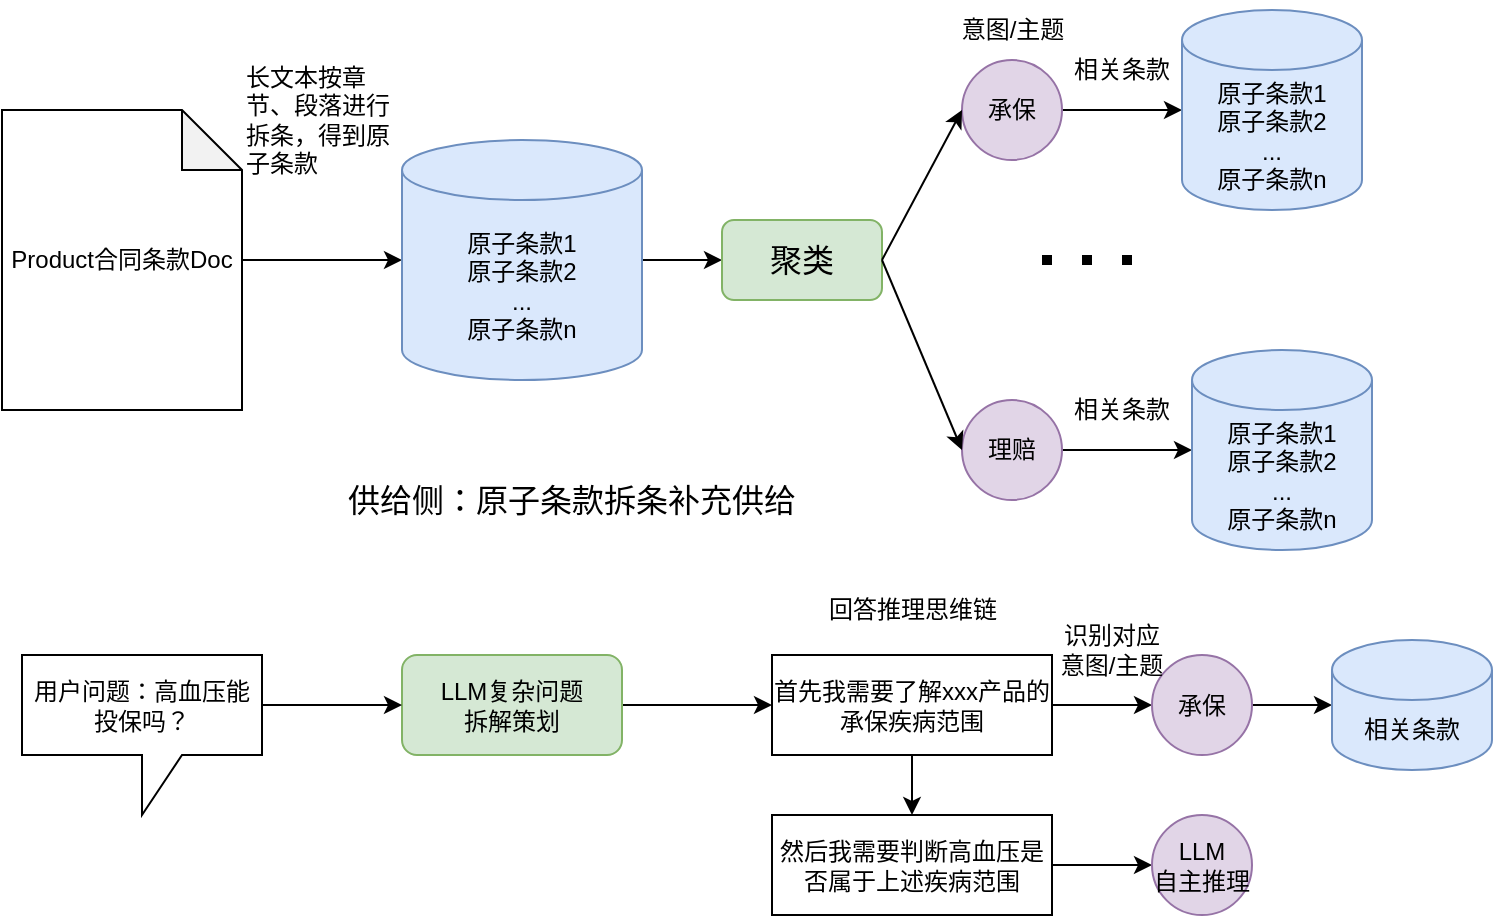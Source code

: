 <mxfile version="23.1.5" type="github">
  <diagram name="第 1 页" id="OmQE0rkodiXoRp-qVE-m">
    <mxGraphModel dx="1080" dy="713" grid="1" gridSize="10" guides="1" tooltips="1" connect="1" arrows="1" fold="1" page="1" pageScale="1" pageWidth="1200" pageHeight="500" math="0" shadow="0">
      <root>
        <mxCell id="0" />
        <mxCell id="1" parent="0" />
        <mxCell id="CbDMkdr1cvfWOWkOlBaR-41" value="" style="edgeStyle=orthogonalEdgeStyle;rounded=0;orthogonalLoop=1;jettySize=auto;html=1;" edge="1" parent="1" source="CbDMkdr1cvfWOWkOlBaR-32" target="CbDMkdr1cvfWOWkOlBaR-34">
          <mxGeometry relative="1" as="geometry" />
        </mxCell>
        <mxCell id="CbDMkdr1cvfWOWkOlBaR-32" value="Product合同条款Doc" style="shape=note;whiteSpace=wrap;html=1;backgroundOutline=1;darkOpacity=0.05;" vertex="1" parent="1">
          <mxGeometry x="100" y="75" width="120" height="150" as="geometry" />
        </mxCell>
        <mxCell id="CbDMkdr1cvfWOWkOlBaR-43" value="" style="edgeStyle=orthogonalEdgeStyle;rounded=0;orthogonalLoop=1;jettySize=auto;html=1;" edge="1" parent="1" source="CbDMkdr1cvfWOWkOlBaR-34" target="CbDMkdr1cvfWOWkOlBaR-36">
          <mxGeometry relative="1" as="geometry" />
        </mxCell>
        <mxCell id="CbDMkdr1cvfWOWkOlBaR-34" value="原子条款1&lt;br&gt;原子条款2&lt;br&gt;...&lt;br&gt;原子条款n" style="shape=cylinder3;whiteSpace=wrap;html=1;boundedLbl=1;backgroundOutline=1;size=15;fillColor=#dae8fc;strokeColor=#6c8ebf;" vertex="1" parent="1">
          <mxGeometry x="300" y="90" width="120" height="120" as="geometry" />
        </mxCell>
        <mxCell id="CbDMkdr1cvfWOWkOlBaR-36" value="&lt;font style=&quot;font-size: 16px;&quot;&gt;聚类&lt;/font&gt;" style="rounded=1;whiteSpace=wrap;html=1;fillColor=#d5e8d4;strokeColor=#82b366;" vertex="1" parent="1">
          <mxGeometry x="460" y="130" width="80" height="40" as="geometry" />
        </mxCell>
        <mxCell id="CbDMkdr1cvfWOWkOlBaR-46" value="" style="edgeStyle=orthogonalEdgeStyle;rounded=0;orthogonalLoop=1;jettySize=auto;html=1;" edge="1" parent="1" source="CbDMkdr1cvfWOWkOlBaR-37" target="CbDMkdr1cvfWOWkOlBaR-38">
          <mxGeometry relative="1" as="geometry" />
        </mxCell>
        <mxCell id="CbDMkdr1cvfWOWkOlBaR-37" value="承保" style="ellipse;whiteSpace=wrap;html=1;aspect=fixed;fillColor=#e1d5e7;strokeColor=#9673a6;" vertex="1" parent="1">
          <mxGeometry x="580" y="50" width="50" height="50" as="geometry" />
        </mxCell>
        <mxCell id="CbDMkdr1cvfWOWkOlBaR-38" value="原子条款1&lt;br&gt;原子条款2&lt;br&gt;...&lt;br&gt;原子条款n" style="shape=cylinder3;whiteSpace=wrap;html=1;boundedLbl=1;backgroundOutline=1;size=15;fillColor=#dae8fc;strokeColor=#6c8ebf;" vertex="1" parent="1">
          <mxGeometry x="690" y="25" width="90" height="100" as="geometry" />
        </mxCell>
        <mxCell id="CbDMkdr1cvfWOWkOlBaR-47" value="" style="edgeStyle=orthogonalEdgeStyle;rounded=0;orthogonalLoop=1;jettySize=auto;html=1;" edge="1" parent="1" source="CbDMkdr1cvfWOWkOlBaR-39" target="CbDMkdr1cvfWOWkOlBaR-40">
          <mxGeometry relative="1" as="geometry" />
        </mxCell>
        <mxCell id="CbDMkdr1cvfWOWkOlBaR-39" value="理赔" style="ellipse;whiteSpace=wrap;html=1;aspect=fixed;fillColor=#e1d5e7;strokeColor=#9673a6;" vertex="1" parent="1">
          <mxGeometry x="580" y="220" width="50" height="50" as="geometry" />
        </mxCell>
        <mxCell id="CbDMkdr1cvfWOWkOlBaR-40" value="原子条款1&lt;br&gt;原子条款2&lt;br&gt;...&lt;br&gt;原子条款n" style="shape=cylinder3;whiteSpace=wrap;html=1;boundedLbl=1;backgroundOutline=1;size=15;fillColor=#dae8fc;strokeColor=#6c8ebf;" vertex="1" parent="1">
          <mxGeometry x="695" y="195" width="90" height="100" as="geometry" />
        </mxCell>
        <mxCell id="CbDMkdr1cvfWOWkOlBaR-42" value="长文本按章节、段落进行拆条，得到原子条款" style="text;html=1;align=left;verticalAlign=middle;whiteSpace=wrap;rounded=0;" vertex="1" parent="1">
          <mxGeometry x="220" y="50" width="80" height="60" as="geometry" />
        </mxCell>
        <mxCell id="CbDMkdr1cvfWOWkOlBaR-44" value="" style="endArrow=none;dashed=1;html=1;dashPattern=1 3;strokeWidth=5;rounded=0;" edge="1" parent="1">
          <mxGeometry width="50" height="50" relative="1" as="geometry">
            <mxPoint x="620" y="150" as="sourcePoint" />
            <mxPoint x="680" y="150" as="targetPoint" />
          </mxGeometry>
        </mxCell>
        <mxCell id="CbDMkdr1cvfWOWkOlBaR-48" value="意图/主题" style="text;html=1;align=center;verticalAlign=middle;whiteSpace=wrap;rounded=0;" vertex="1" parent="1">
          <mxGeometry x="562.5" y="20" width="85" height="30" as="geometry" />
        </mxCell>
        <mxCell id="CbDMkdr1cvfWOWkOlBaR-49" value="相关条款" style="text;html=1;align=center;verticalAlign=middle;whiteSpace=wrap;rounded=0;" vertex="1" parent="1">
          <mxGeometry x="630" y="40" width="60" height="30" as="geometry" />
        </mxCell>
        <mxCell id="CbDMkdr1cvfWOWkOlBaR-50" value="相关条款" style="text;html=1;align=center;verticalAlign=middle;whiteSpace=wrap;rounded=0;" vertex="1" parent="1">
          <mxGeometry x="630" y="210" width="60" height="30" as="geometry" />
        </mxCell>
        <mxCell id="CbDMkdr1cvfWOWkOlBaR-51" value="" style="endArrow=classic;html=1;rounded=0;exitX=1;exitY=0.5;exitDx=0;exitDy=0;entryX=0;entryY=0.5;entryDx=0;entryDy=0;" edge="1" parent="1" source="CbDMkdr1cvfWOWkOlBaR-36" target="CbDMkdr1cvfWOWkOlBaR-37">
          <mxGeometry width="50" height="50" relative="1" as="geometry">
            <mxPoint x="570" y="100" as="sourcePoint" />
            <mxPoint x="620" y="50" as="targetPoint" />
          </mxGeometry>
        </mxCell>
        <mxCell id="CbDMkdr1cvfWOWkOlBaR-52" value="" style="endArrow=classic;html=1;rounded=0;exitX=1;exitY=0.5;exitDx=0;exitDy=0;entryX=0;entryY=0.5;entryDx=0;entryDy=0;" edge="1" parent="1" source="CbDMkdr1cvfWOWkOlBaR-36" target="CbDMkdr1cvfWOWkOlBaR-39">
          <mxGeometry width="50" height="50" relative="1" as="geometry">
            <mxPoint x="570" y="100" as="sourcePoint" />
            <mxPoint x="620" y="50" as="targetPoint" />
          </mxGeometry>
        </mxCell>
        <mxCell id="CbDMkdr1cvfWOWkOlBaR-55" value="&lt;font style=&quot;font-size: 16px;&quot;&gt;供给侧：原子条款拆条补充供给&lt;/font&gt;" style="text;html=1;align=center;verticalAlign=middle;whiteSpace=wrap;rounded=0;" vertex="1" parent="1">
          <mxGeometry x="250" y="240" width="270" height="60" as="geometry" />
        </mxCell>
        <mxCell id="CbDMkdr1cvfWOWkOlBaR-73" value="" style="edgeStyle=orthogonalEdgeStyle;rounded=0;orthogonalLoop=1;jettySize=auto;html=1;" edge="1" parent="1" source="CbDMkdr1cvfWOWkOlBaR-56" target="CbDMkdr1cvfWOWkOlBaR-58">
          <mxGeometry relative="1" as="geometry" />
        </mxCell>
        <mxCell id="CbDMkdr1cvfWOWkOlBaR-56" value="LLM复杂问题&lt;br&gt;拆解策划" style="rounded=1;whiteSpace=wrap;html=1;fillColor=#d5e8d4;strokeColor=#82b366;" vertex="1" parent="1">
          <mxGeometry x="300" y="347.5" width="110" height="50" as="geometry" />
        </mxCell>
        <mxCell id="CbDMkdr1cvfWOWkOlBaR-72" style="edgeStyle=orthogonalEdgeStyle;rounded=0;orthogonalLoop=1;jettySize=auto;html=1;exitX=0;exitY=0;exitDx=120.0;exitDy=25;exitPerimeter=0;entryX=0;entryY=0.5;entryDx=0;entryDy=0;" edge="1" parent="1" source="CbDMkdr1cvfWOWkOlBaR-57" target="CbDMkdr1cvfWOWkOlBaR-56">
          <mxGeometry relative="1" as="geometry" />
        </mxCell>
        <mxCell id="CbDMkdr1cvfWOWkOlBaR-57" value="用户问题：高血压能投保吗？" style="shape=callout;whiteSpace=wrap;html=1;perimeter=calloutPerimeter;" vertex="1" parent="1">
          <mxGeometry x="110" y="347.5" width="120" height="80" as="geometry" />
        </mxCell>
        <mxCell id="CbDMkdr1cvfWOWkOlBaR-62" value="" style="edgeStyle=orthogonalEdgeStyle;rounded=0;orthogonalLoop=1;jettySize=auto;html=1;" edge="1" parent="1" source="CbDMkdr1cvfWOWkOlBaR-58" target="CbDMkdr1cvfWOWkOlBaR-60">
          <mxGeometry relative="1" as="geometry" />
        </mxCell>
        <mxCell id="CbDMkdr1cvfWOWkOlBaR-64" value="" style="edgeStyle=orthogonalEdgeStyle;rounded=0;orthogonalLoop=1;jettySize=auto;html=1;" edge="1" parent="1" source="CbDMkdr1cvfWOWkOlBaR-58" target="CbDMkdr1cvfWOWkOlBaR-59">
          <mxGeometry relative="1" as="geometry" />
        </mxCell>
        <mxCell id="CbDMkdr1cvfWOWkOlBaR-58" value="首先我需要了解xxx产品的承保疾病范围" style="rounded=0;whiteSpace=wrap;html=1;" vertex="1" parent="1">
          <mxGeometry x="485" y="347.5" width="140" height="50" as="geometry" />
        </mxCell>
        <mxCell id="CbDMkdr1cvfWOWkOlBaR-63" value="" style="edgeStyle=orthogonalEdgeStyle;rounded=0;orthogonalLoop=1;jettySize=auto;html=1;" edge="1" parent="1" source="CbDMkdr1cvfWOWkOlBaR-59" target="CbDMkdr1cvfWOWkOlBaR-61">
          <mxGeometry relative="1" as="geometry" />
        </mxCell>
        <mxCell id="CbDMkdr1cvfWOWkOlBaR-59" value="然后我需要判断高血压是否属于上述疾病范围" style="rounded=0;whiteSpace=wrap;html=1;" vertex="1" parent="1">
          <mxGeometry x="485" y="427.5" width="140" height="50" as="geometry" />
        </mxCell>
        <mxCell id="CbDMkdr1cvfWOWkOlBaR-67" value="" style="edgeStyle=orthogonalEdgeStyle;rounded=0;orthogonalLoop=1;jettySize=auto;html=1;" edge="1" parent="1" source="CbDMkdr1cvfWOWkOlBaR-60" target="CbDMkdr1cvfWOWkOlBaR-66">
          <mxGeometry relative="1" as="geometry" />
        </mxCell>
        <mxCell id="CbDMkdr1cvfWOWkOlBaR-60" value="承保" style="ellipse;whiteSpace=wrap;html=1;aspect=fixed;fillColor=#e1d5e7;strokeColor=#9673a6;" vertex="1" parent="1">
          <mxGeometry x="675" y="347.5" width="50" height="50" as="geometry" />
        </mxCell>
        <mxCell id="CbDMkdr1cvfWOWkOlBaR-61" value="LLM&lt;br&gt;自主推理" style="ellipse;whiteSpace=wrap;html=1;aspect=fixed;fillColor=#e1d5e7;strokeColor=#9673a6;" vertex="1" parent="1">
          <mxGeometry x="675" y="427.5" width="50" height="50" as="geometry" />
        </mxCell>
        <mxCell id="CbDMkdr1cvfWOWkOlBaR-66" value="相关条款" style="shape=cylinder3;whiteSpace=wrap;html=1;boundedLbl=1;backgroundOutline=1;size=15;fillColor=#dae8fc;strokeColor=#6c8ebf;" vertex="1" parent="1">
          <mxGeometry x="765" y="340" width="80" height="65" as="geometry" />
        </mxCell>
        <mxCell id="CbDMkdr1cvfWOWkOlBaR-74" value="回答推理思维链" style="text;html=1;align=center;verticalAlign=middle;whiteSpace=wrap;rounded=0;" vertex="1" parent="1">
          <mxGeometry x="492.5" y="310" width="125" height="30" as="geometry" />
        </mxCell>
        <mxCell id="CbDMkdr1cvfWOWkOlBaR-78" value="识别对应意图/主题" style="text;html=1;align=center;verticalAlign=middle;whiteSpace=wrap;rounded=0;" vertex="1" parent="1">
          <mxGeometry x="625" y="330" width="60" height="30" as="geometry" />
        </mxCell>
      </root>
    </mxGraphModel>
  </diagram>
</mxfile>
